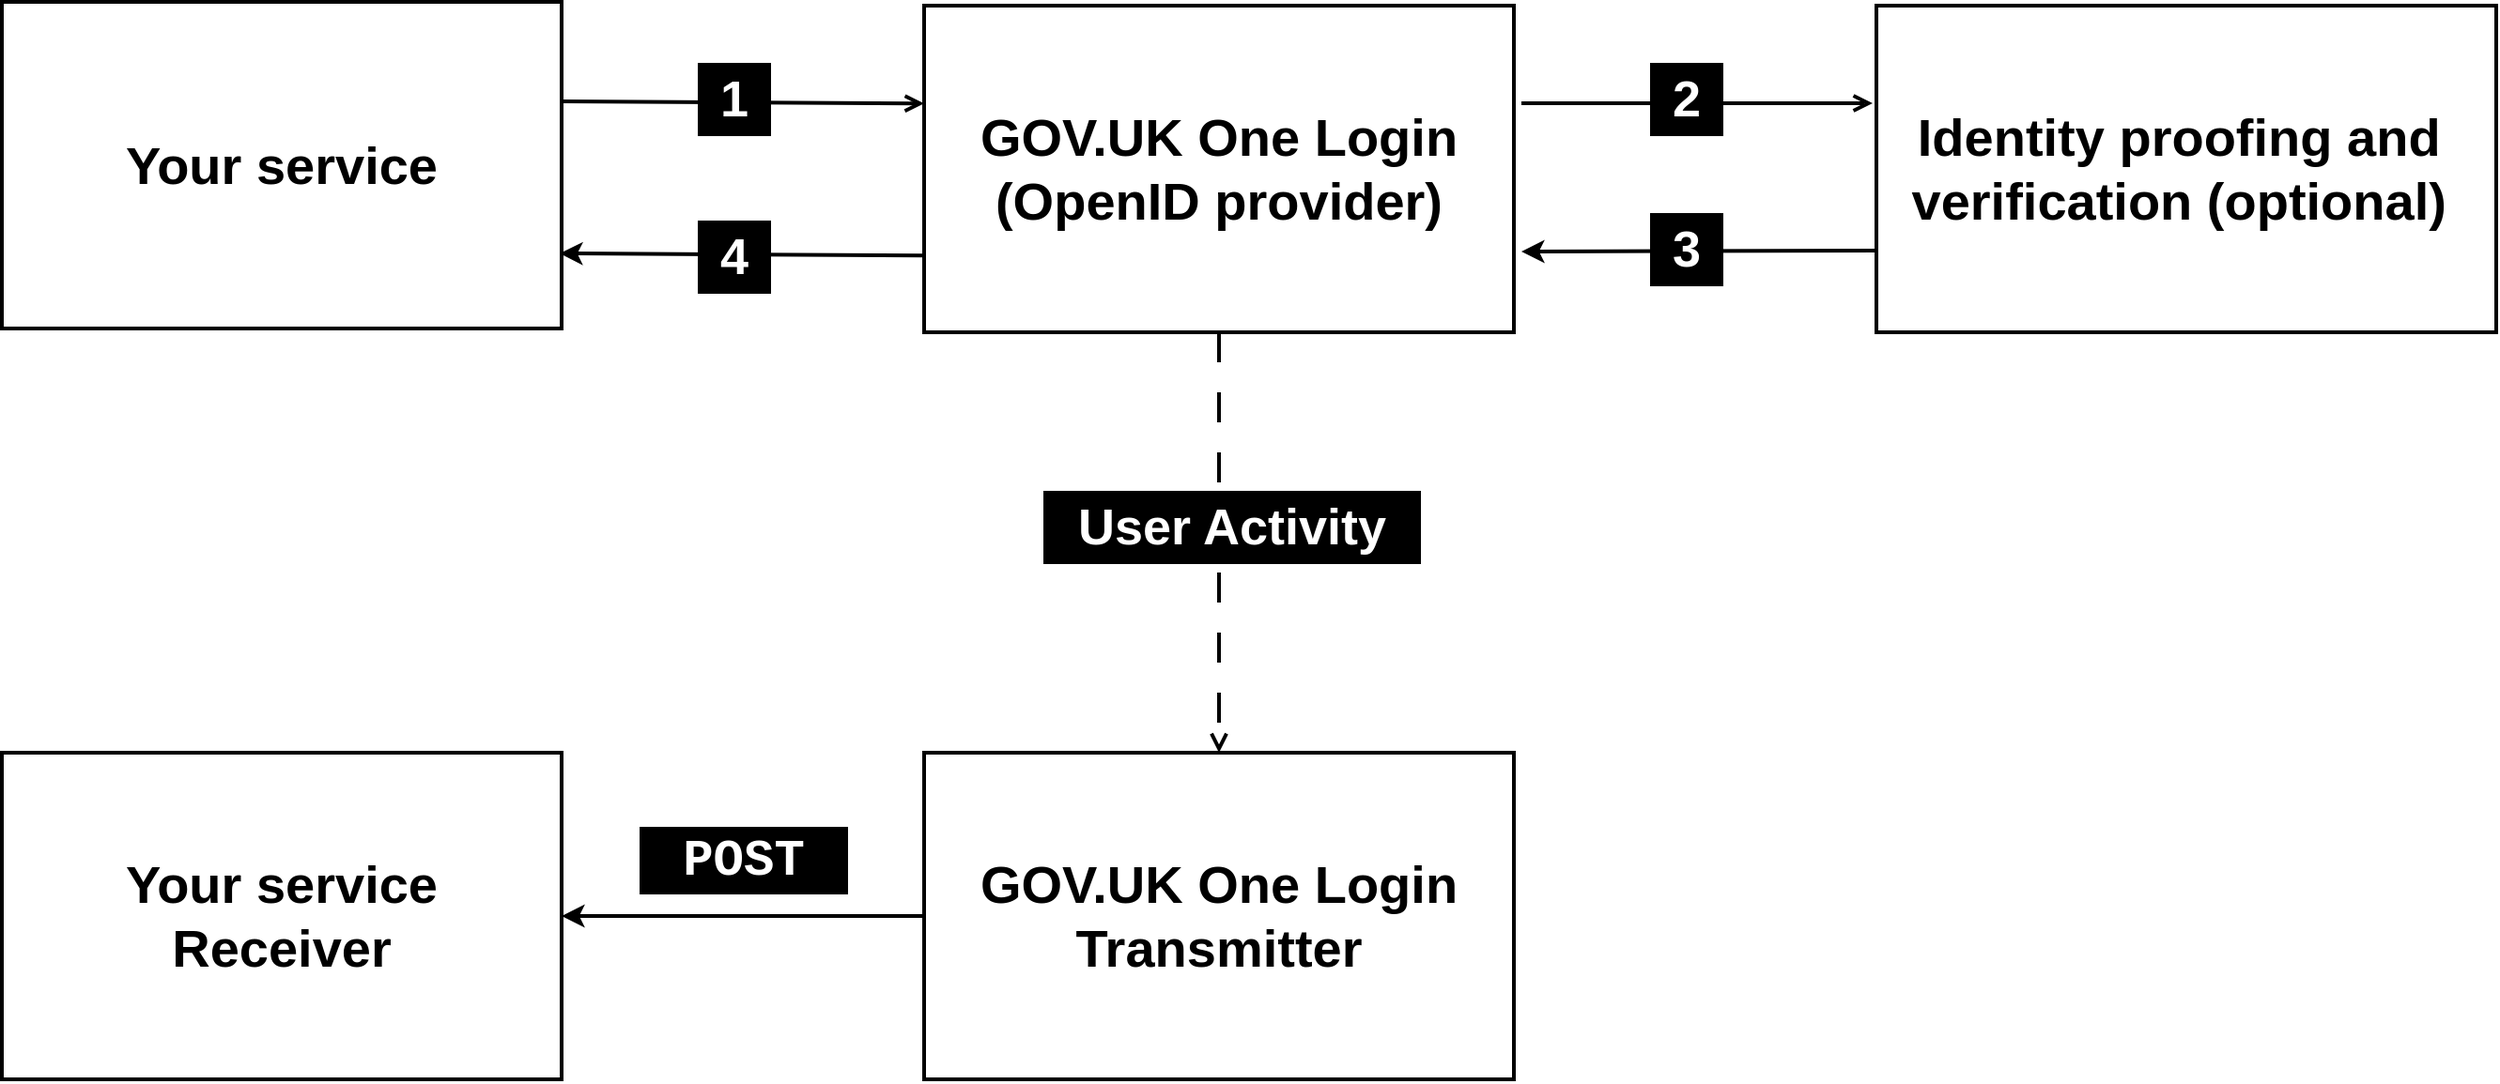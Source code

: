 <mxfile version="22.1.2" type="device">
  <diagram name="Page-1" id="R-6NQ3W9K4ybIqGOvxf1">
    <mxGraphModel dx="1026" dy="743" grid="1" gridSize="10" guides="1" tooltips="1" connect="1" arrows="1" fold="1" page="1" pageScale="1" pageWidth="1169" pageHeight="827" math="0" shadow="0">
      <root>
        <mxCell id="0" />
        <mxCell id="1" parent="0" />
        <mxCell id="p_9-2nxAp_79dKsTKLkN-1" value="Your service" style="rounded=0;whiteSpace=wrap;html=1;fillColor=none;strokeWidth=2;fontSize=28;fontStyle=1" vertex="1" parent="1">
          <mxGeometry x="40" y="40" width="298" height="174.01" as="geometry" />
        </mxCell>
        <mxCell id="p_9-2nxAp_79dKsTKLkN-2" value="&lt;font style=&quot;font-size: 28px;&quot;&gt;GOV.UK One Login&lt;br&gt;(OpenID provider)&lt;br&gt;&lt;/font&gt;" style="rounded=0;whiteSpace=wrap;html=1;fillColor=none;strokeWidth=2;fontSize=28;fontStyle=1" vertex="1" parent="1">
          <mxGeometry x="531" y="42.01" width="314" height="174.01" as="geometry" />
        </mxCell>
        <mxCell id="p_9-2nxAp_79dKsTKLkN-3" value="Identity proofing and&amp;nbsp;&lt;div&gt;verification (optional)&amp;nbsp;&lt;/div&gt;" style="rounded=0;whiteSpace=wrap;html=1;fillColor=none;strokeWidth=2;fontSize=28;fontStyle=1" vertex="1" parent="1">
          <mxGeometry x="1038" y="42.01" width="330" height="174.01" as="geometry" />
        </mxCell>
        <mxCell id="p_9-2nxAp_79dKsTKLkN-4" value="" style="endArrow=open;html=1;rounded=0;strokeWidth=2;entryX=0;entryY=0.5;entryDx=0;entryDy=0;endFill=0;" edge="1" parent="1">
          <mxGeometry width="50" height="50" relative="1" as="geometry">
            <mxPoint x="338" y="93.011" as="sourcePoint" />
            <mxPoint x="531" y="94.145" as="targetPoint" />
          </mxGeometry>
        </mxCell>
        <mxCell id="p_9-2nxAp_79dKsTKLkN-5" value="&lt;font size=&quot;1&quot; color=&quot;#ffffff&quot;&gt;&lt;b style=&quot;font-size: 27px;&quot;&gt;1&lt;/b&gt;&lt;/font&gt;" style="whiteSpace=wrap;html=1;aspect=fixed;fillColor=#000000;" vertex="1" parent="1">
          <mxGeometry x="411" y="73.01" width="38" height="38" as="geometry" />
        </mxCell>
        <mxCell id="p_9-2nxAp_79dKsTKLkN-6" value="" style="endArrow=none;html=1;rounded=0;strokeWidth=2;entryX=0;entryY=0.5;entryDx=0;entryDy=0;endFill=0;startArrow=classic;startFill=1;" edge="1" parent="1">
          <mxGeometry width="50" height="50" relative="1" as="geometry">
            <mxPoint x="337" y="174.011" as="sourcePoint" />
            <mxPoint x="530" y="175.145" as="targetPoint" />
          </mxGeometry>
        </mxCell>
        <mxCell id="p_9-2nxAp_79dKsTKLkN-7" value="" style="endArrow=open;html=1;rounded=0;strokeWidth=2;endFill=0;" edge="1" parent="1">
          <mxGeometry width="50" height="50" relative="1" as="geometry">
            <mxPoint x="849" y="94.01" as="sourcePoint" />
            <mxPoint x="1036" y="94.01" as="targetPoint" />
          </mxGeometry>
        </mxCell>
        <mxCell id="p_9-2nxAp_79dKsTKLkN-8" value="&lt;font color=&quot;#ffffff&quot;&gt;&lt;span style=&quot;font-size: 27px;&quot;&gt;&lt;b&gt;2&lt;/b&gt;&lt;/span&gt;&lt;/font&gt;" style="whiteSpace=wrap;html=1;aspect=fixed;fillColor=#000000;" vertex="1" parent="1">
          <mxGeometry x="918" y="73.01" width="38" height="38" as="geometry" />
        </mxCell>
        <mxCell id="p_9-2nxAp_79dKsTKLkN-9" value="" style="endArrow=none;html=1;rounded=0;strokeWidth=2;entryX=0;entryY=0.75;entryDx=0;entryDy=0;endFill=0;startArrow=classic;startFill=1;" edge="1" parent="1">
          <mxGeometry width="50" height="50" relative="1" as="geometry">
            <mxPoint x="849" y="173.01" as="sourcePoint" />
            <mxPoint x="1038" y="172.517" as="targetPoint" />
          </mxGeometry>
        </mxCell>
        <mxCell id="p_9-2nxAp_79dKsTKLkN-10" value="&lt;font size=&quot;1&quot; color=&quot;#ffffff&quot;&gt;&lt;b style=&quot;font-size: 27px;&quot;&gt;3&lt;/b&gt;&lt;/font&gt;" style="whiteSpace=wrap;html=1;aspect=fixed;fillColor=#000000;" vertex="1" parent="1">
          <mxGeometry x="918" y="153.01" width="38" height="38" as="geometry" />
        </mxCell>
        <mxCell id="p_9-2nxAp_79dKsTKLkN-11" value="&lt;font color=&quot;#ffffff&quot;&gt;&lt;span style=&quot;font-size: 27px;&quot;&gt;&lt;b&gt;4&lt;/b&gt;&lt;/span&gt;&lt;/font&gt;" style="whiteSpace=wrap;html=1;aspect=fixed;fillColor=#000000;" vertex="1" parent="1">
          <mxGeometry x="411" y="157.01" width="38" height="38" as="geometry" />
        </mxCell>
        <mxCell id="p_9-2nxAp_79dKsTKLkN-12" value="" style="endArrow=open;html=1;rounded=0;strokeWidth=2;entryX=0.5;entryY=0;entryDx=0;entryDy=0;endFill=0;exitX=0.5;exitY=1;exitDx=0;exitDy=0;dashed=1;dashPattern=8 8;" edge="1" parent="1" source="p_9-2nxAp_79dKsTKLkN-2" target="p_9-2nxAp_79dKsTKLkN-14">
          <mxGeometry width="50" height="50" relative="1" as="geometry">
            <mxPoint x="580" y="470.001" as="sourcePoint" />
            <mxPoint x="773" y="471.135" as="targetPoint" />
          </mxGeometry>
        </mxCell>
        <mxCell id="p_9-2nxAp_79dKsTKLkN-14" value="&lt;font style=&quot;font-size: 28px;&quot;&gt;GOV.UK One Login&lt;br&gt;Transmitter&lt;br&gt;&lt;/font&gt;" style="rounded=0;whiteSpace=wrap;html=1;fillColor=none;strokeWidth=2;fontSize=28;fontStyle=1" vertex="1" parent="1">
          <mxGeometry x="531" y="440" width="314" height="174.01" as="geometry" />
        </mxCell>
        <mxCell id="p_9-2nxAp_79dKsTKLkN-15" value="&lt;font size=&quot;1&quot; color=&quot;#ffffff&quot;&gt;&lt;b style=&quot;font-size: 27px;&quot;&gt;User Activity&lt;/b&gt;&lt;/font&gt;" style="whiteSpace=wrap;html=1;fillColor=#000000;" vertex="1" parent="1">
          <mxGeometry x="595" y="301" width="200" height="38" as="geometry" />
        </mxCell>
        <mxCell id="p_9-2nxAp_79dKsTKLkN-16" value="Your service&lt;div&gt;Receiver&lt;/div&gt;" style="rounded=0;whiteSpace=wrap;html=1;fillColor=none;strokeWidth=2;fontSize=28;fontStyle=1" vertex="1" parent="1">
          <mxGeometry x="40" y="440" width="298" height="174.01" as="geometry" />
        </mxCell>
        <mxCell id="p_9-2nxAp_79dKsTKLkN-17" value="" style="endArrow=none;html=1;rounded=0;strokeWidth=2;entryX=0;entryY=0.5;entryDx=0;entryDy=0;endFill=0;startArrow=classic;startFill=1;exitX=1;exitY=0.5;exitDx=0;exitDy=0;" edge="1" parent="1" source="p_9-2nxAp_79dKsTKLkN-16" target="p_9-2nxAp_79dKsTKLkN-14">
          <mxGeometry width="50" height="50" relative="1" as="geometry">
            <mxPoint x="347" y="184.011" as="sourcePoint" />
            <mxPoint x="540" y="185.145" as="targetPoint" />
          </mxGeometry>
        </mxCell>
        <mxCell id="p_9-2nxAp_79dKsTKLkN-18" value="&lt;font size=&quot;1&quot; color=&quot;#ffffff&quot;&gt;&lt;b style=&quot;font-size: 27px;&quot;&gt;POST&lt;/b&gt;&lt;/font&gt;" style="whiteSpace=wrap;html=1;fillColor=#000000;fontFamily=Courier New;" vertex="1" parent="1">
          <mxGeometry x="380" y="480" width="110" height="35" as="geometry" />
        </mxCell>
      </root>
    </mxGraphModel>
  </diagram>
</mxfile>
